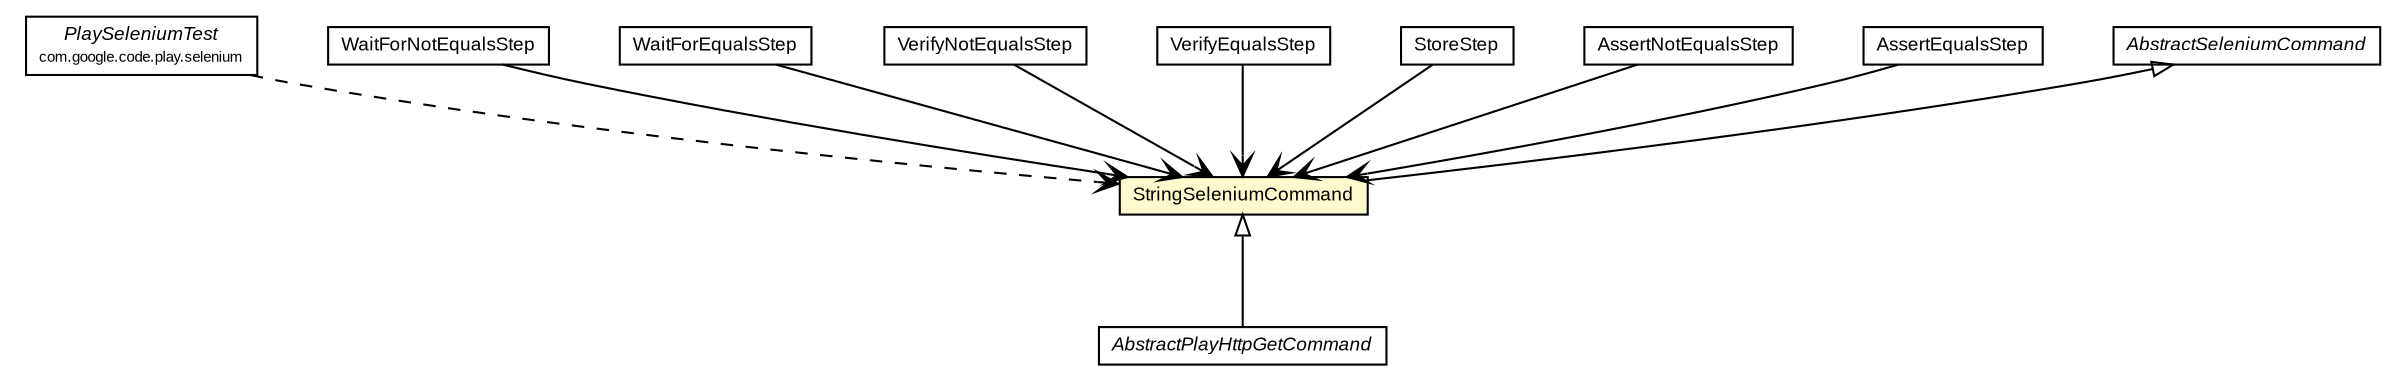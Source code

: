 #!/usr/local/bin/dot
#
# Class diagram 
# Generated by UMLGraph version R5_6-24-gf6e263 (http://www.umlgraph.org/)
#

digraph G {
	edge [fontname="arial",fontsize=10,labelfontname="arial",labelfontsize=10];
	node [fontname="arial",fontsize=10,shape=plaintext];
	nodesep=0.25;
	ranksep=0.5;
	// com.google.code.play.selenium.PlaySeleniumTest
	c1489 [label=<<table title="com.google.code.play.selenium.PlaySeleniumTest" border="0" cellborder="1" cellspacing="0" cellpadding="2" port="p" href="../PlaySeleniumTest.html">
		<tr><td><table border="0" cellspacing="0" cellpadding="1">
<tr><td align="center" balign="center"><font face="arial italic"> PlaySeleniumTest </font></td></tr>
<tr><td align="center" balign="center"><font point-size="7.0"> com.google.code.play.selenium </font></td></tr>
		</table></td></tr>
		</table>>, URL="../PlaySeleniumTest.html", fontname="arial", fontcolor="black", fontsize=9.0];
	// com.google.code.play.selenium.step.WaitForNotEqualsStep
	c1491 [label=<<table title="com.google.code.play.selenium.step.WaitForNotEqualsStep" border="0" cellborder="1" cellspacing="0" cellpadding="2" port="p" href="./WaitForNotEqualsStep.html">
		<tr><td><table border="0" cellspacing="0" cellpadding="1">
<tr><td align="center" balign="center"> WaitForNotEqualsStep </td></tr>
		</table></td></tr>
		</table>>, URL="./WaitForNotEqualsStep.html", fontname="arial", fontcolor="black", fontsize=9.0];
	// com.google.code.play.selenium.step.WaitForEqualsStep
	c1493 [label=<<table title="com.google.code.play.selenium.step.WaitForEqualsStep" border="0" cellborder="1" cellspacing="0" cellpadding="2" port="p" href="./WaitForEqualsStep.html">
		<tr><td><table border="0" cellspacing="0" cellpadding="1">
<tr><td align="center" balign="center"> WaitForEqualsStep </td></tr>
		</table></td></tr>
		</table>>, URL="./WaitForEqualsStep.html", fontname="arial", fontcolor="black", fontsize=9.0];
	// com.google.code.play.selenium.step.VerifyNotEqualsStep
	c1497 [label=<<table title="com.google.code.play.selenium.step.VerifyNotEqualsStep" border="0" cellborder="1" cellspacing="0" cellpadding="2" port="p" href="./VerifyNotEqualsStep.html">
		<tr><td><table border="0" cellspacing="0" cellpadding="1">
<tr><td align="center" balign="center"> VerifyNotEqualsStep </td></tr>
		</table></td></tr>
		</table>>, URL="./VerifyNotEqualsStep.html", fontname="arial", fontcolor="black", fontsize=9.0];
	// com.google.code.play.selenium.step.VerifyEqualsStep
	c1499 [label=<<table title="com.google.code.play.selenium.step.VerifyEqualsStep" border="0" cellborder="1" cellspacing="0" cellpadding="2" port="p" href="./VerifyEqualsStep.html">
		<tr><td><table border="0" cellspacing="0" cellpadding="1">
<tr><td align="center" balign="center"> VerifyEqualsStep </td></tr>
		</table></td></tr>
		</table>>, URL="./VerifyEqualsStep.html", fontname="arial", fontcolor="black", fontsize=9.0];
	// com.google.code.play.selenium.step.StringSeleniumCommand
	c1502 [label=<<table title="com.google.code.play.selenium.step.StringSeleniumCommand" border="0" cellborder="1" cellspacing="0" cellpadding="2" port="p" bgcolor="lemonChiffon" href="./StringSeleniumCommand.html">
		<tr><td><table border="0" cellspacing="0" cellpadding="1">
<tr><td align="center" balign="center"> StringSeleniumCommand </td></tr>
		</table></td></tr>
		</table>>, URL="./StringSeleniumCommand.html", fontname="arial", fontcolor="black", fontsize=9.0];
	// com.google.code.play.selenium.step.StoreStep
	c1503 [label=<<table title="com.google.code.play.selenium.step.StoreStep" border="0" cellborder="1" cellspacing="0" cellpadding="2" port="p" href="./StoreStep.html">
		<tr><td><table border="0" cellspacing="0" cellpadding="1">
<tr><td align="center" balign="center"> StoreStep </td></tr>
		</table></td></tr>
		</table>>, URL="./StoreStep.html", fontname="arial", fontcolor="black", fontsize=9.0];
	// com.google.code.play.selenium.step.AssertNotEqualsStep
	c1521 [label=<<table title="com.google.code.play.selenium.step.AssertNotEqualsStep" border="0" cellborder="1" cellspacing="0" cellpadding="2" port="p" href="./AssertNotEqualsStep.html">
		<tr><td><table border="0" cellspacing="0" cellpadding="1">
<tr><td align="center" balign="center"> AssertNotEqualsStep </td></tr>
		</table></td></tr>
		</table>>, URL="./AssertNotEqualsStep.html", fontname="arial", fontcolor="black", fontsize=9.0];
	// com.google.code.play.selenium.step.AssertEqualsStep
	c1523 [label=<<table title="com.google.code.play.selenium.step.AssertEqualsStep" border="0" cellborder="1" cellspacing="0" cellpadding="2" port="p" href="./AssertEqualsStep.html">
		<tr><td><table border="0" cellspacing="0" cellpadding="1">
<tr><td align="center" balign="center"> AssertEqualsStep </td></tr>
		</table></td></tr>
		</table>>, URL="./AssertEqualsStep.html", fontname="arial", fontcolor="black", fontsize=9.0];
	// com.google.code.play.selenium.step.AbstractSeleniumCommand
	c1526 [label=<<table title="com.google.code.play.selenium.step.AbstractSeleniumCommand" border="0" cellborder="1" cellspacing="0" cellpadding="2" port="p" href="./AbstractSeleniumCommand.html">
		<tr><td><table border="0" cellspacing="0" cellpadding="1">
<tr><td align="center" balign="center"><font face="arial italic"> AbstractSeleniumCommand </font></td></tr>
		</table></td></tr>
		</table>>, URL="./AbstractSeleniumCommand.html", fontname="arial", fontcolor="black", fontsize=9.0];
	// com.google.code.play.selenium.step.AbstractPlayHttpGetCommand
	c1527 [label=<<table title="com.google.code.play.selenium.step.AbstractPlayHttpGetCommand" border="0" cellborder="1" cellspacing="0" cellpadding="2" port="p" href="./AbstractPlayHttpGetCommand.html">
		<tr><td><table border="0" cellspacing="0" cellpadding="1">
<tr><td align="center" balign="center"><font face="arial italic"> AbstractPlayHttpGetCommand </font></td></tr>
		</table></td></tr>
		</table>>, URL="./AbstractPlayHttpGetCommand.html", fontname="arial", fontcolor="black", fontsize=9.0];
	//com.google.code.play.selenium.step.StringSeleniumCommand extends com.google.code.play.selenium.step.AbstractSeleniumCommand
	c1526:p -> c1502:p [dir=back,arrowtail=empty];
	//com.google.code.play.selenium.step.AbstractPlayHttpGetCommand extends com.google.code.play.selenium.step.StringSeleniumCommand
	c1502:p -> c1527:p [dir=back,arrowtail=empty];
	// com.google.code.play.selenium.step.WaitForNotEqualsStep NAVASSOC com.google.code.play.selenium.step.StringSeleniumCommand
	c1491:p -> c1502:p [taillabel="", label="", headlabel="", fontname="arial", fontcolor="black", fontsize=10.0, color="black", arrowhead=open];
	// com.google.code.play.selenium.step.WaitForEqualsStep NAVASSOC com.google.code.play.selenium.step.StringSeleniumCommand
	c1493:p -> c1502:p [taillabel="", label="", headlabel="", fontname="arial", fontcolor="black", fontsize=10.0, color="black", arrowhead=open];
	// com.google.code.play.selenium.step.VerifyNotEqualsStep NAVASSOC com.google.code.play.selenium.step.StringSeleniumCommand
	c1497:p -> c1502:p [taillabel="", label="", headlabel="", fontname="arial", fontcolor="black", fontsize=10.0, color="black", arrowhead=open];
	// com.google.code.play.selenium.step.VerifyEqualsStep NAVASSOC com.google.code.play.selenium.step.StringSeleniumCommand
	c1499:p -> c1502:p [taillabel="", label="", headlabel="", fontname="arial", fontcolor="black", fontsize=10.0, color="black", arrowhead=open];
	// com.google.code.play.selenium.step.StoreStep NAVASSOC com.google.code.play.selenium.step.StringSeleniumCommand
	c1503:p -> c1502:p [taillabel="", label="", headlabel="", fontname="arial", fontcolor="black", fontsize=10.0, color="black", arrowhead=open];
	// com.google.code.play.selenium.step.AssertNotEqualsStep NAVASSOC com.google.code.play.selenium.step.StringSeleniumCommand
	c1521:p -> c1502:p [taillabel="", label="", headlabel="", fontname="arial", fontcolor="black", fontsize=10.0, color="black", arrowhead=open];
	// com.google.code.play.selenium.step.AssertEqualsStep NAVASSOC com.google.code.play.selenium.step.StringSeleniumCommand
	c1523:p -> c1502:p [taillabel="", label="", headlabel="", fontname="arial", fontcolor="black", fontsize=10.0, color="black", arrowhead=open];
	// com.google.code.play.selenium.PlaySeleniumTest DEPEND com.google.code.play.selenium.step.StringSeleniumCommand
	c1489:p -> c1502:p [taillabel="", label="", headlabel="", fontname="arial", fontcolor="black", fontsize=10.0, color="black", arrowhead=open, style=dashed];
}

